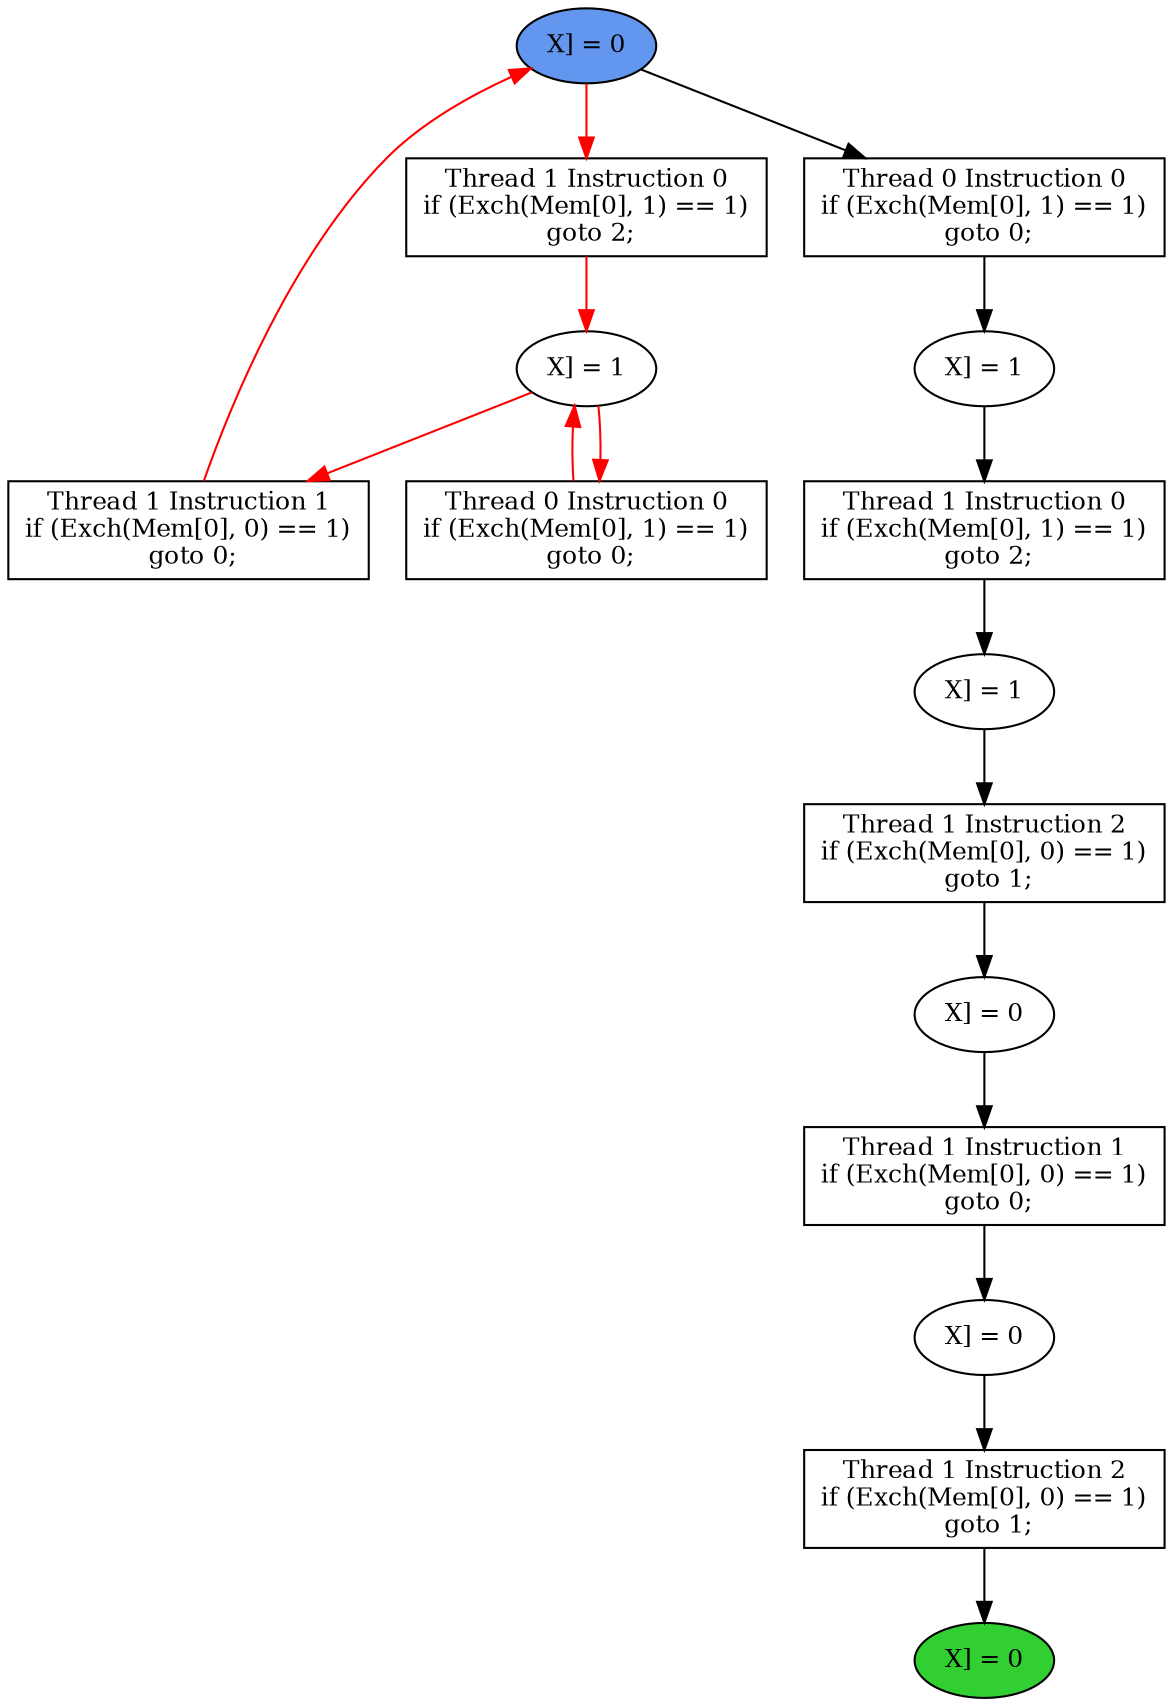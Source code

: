 digraph "graph" {
graph [fontsize=12]
node [fontsize=12]
edge [fontsize=12]
rankdir=TB;
"N24" -> "N23" [uuid = "<A0, S4>", color = "#ff0000", fontcolor = "#ffffff", style = "solid", label = "", dir = "forward", weight = "1"]
"N16" -> "N15" [uuid = "<A1, S3>", color = "#000000", fontcolor = "#ffffff", style = "solid", label = "", dir = "forward", weight = "1"]
"N12" -> "N11" [uuid = "<A2, S2>", color = "#000000", fontcolor = "#ffffff", style = "solid", label = "", dir = "forward", weight = "1"]
"N25" -> "N21" [uuid = "<A3, START>", color = "#ff0000", fontcolor = "#ffffff", style = "solid", label = "", dir = "back", weight = "1"]
"N10" -> "N9" [uuid = "<A4, END>", color = "#000000", fontcolor = "#ffffff", style = "solid", label = "", dir = "forward", weight = "1"]
"N14" -> "N13" [uuid = "<A5, S1>", color = "#000000", fontcolor = "#ffffff", style = "solid", label = "", dir = "forward", weight = "1"]
"N18" -> "N17" [uuid = "<A6, S0>", color = "#000000", fontcolor = "#ffffff", style = "solid", label = "", dir = "forward", weight = "1"]
"N23" -> "N22" [uuid = "<A7, S4>", color = "#ff0000", fontcolor = "#ffffff", style = "solid", label = "", dir = "back", weight = "1"]
"N25" -> "N24" [uuid = "<A0, START>", color = "#ff0000", fontcolor = "#ffffff", style = "solid", label = "", dir = "forward", weight = "1"]
"N17" -> "N16" [uuid = "<A1, S0>", color = "#000000", fontcolor = "#ffffff", style = "solid", label = "", dir = "forward", weight = "1"]
"N13" -> "N12" [uuid = "<A2, S1>", color = "#000000", fontcolor = "#ffffff", style = "solid", label = "", dir = "forward", weight = "1"]
"N23" -> "N21" [uuid = "<A3, S4>", color = "#ff0000", fontcolor = "#ffffff", style = "solid", label = "", dir = "forward", weight = "1"]
"N11" -> "N10" [uuid = "<A4, S2>", color = "#000000", fontcolor = "#ffffff", style = "solid", label = "", dir = "forward", weight = "1"]
"N15" -> "N14" [uuid = "<A5, S3>", color = "#000000", fontcolor = "#ffffff", style = "solid", label = "", dir = "forward", weight = "1"]
"N25" -> "N18" [uuid = "<A6, START>", color = "#000000", fontcolor = "#ffffff", style = "solid", label = "", dir = "forward", weight = "1"]
"N23" -> "N22" [uuid = "<A7, S4>", color = "#ff0000", fontcolor = "#ffffff", style = "solid", label = "", dir = "forward", weight = "1"]
"N9" [uuid="END", label="X] = 0", fillcolor = "#31cf31", fontcolor = "#000000", shape = "ellipse", style = "filled, solid"]
"N10" [uuid="A4", label="Thread 1 Instruction 2
if (Exch(Mem[0], 0) == 1)
 goto 1;", fillcolor = "#ffffff", fontcolor = "#000000", shape = "box", style = "filled, solid"]
"N11" [uuid="S2", label="X] = 0", fillcolor = "#ffffff", fontcolor = "#000000", shape = "ellipse", style = "filled, solid"]
"N12" [uuid="A2", label="Thread 1 Instruction 1
if (Exch(Mem[0], 0) == 1)
 goto 0;", fillcolor = "#ffffff", fontcolor = "#000000", shape = "box", style = "filled, solid"]
"N13" [uuid="S1", label="X] = 0", fillcolor = "#ffffff", fontcolor = "#000000", shape = "ellipse", style = "filled, solid"]
"N14" [uuid="A5", label="Thread 1 Instruction 2
if (Exch(Mem[0], 0) == 1)
 goto 1;", fillcolor = "#ffffff", fontcolor = "#000000", shape = "box", style = "filled, solid"]
"N15" [uuid="S3", label="X] = 1", fillcolor = "#ffffff", fontcolor = "#000000", shape = "ellipse", style = "filled, solid"]
"N16" [uuid="A1", label="Thread 1 Instruction 0
if (Exch(Mem[0], 1) == 1)
 goto 2;", fillcolor = "#ffffff", fontcolor = "#000000", shape = "box", style = "filled, solid"]
"N17" [uuid="S0", label="X] = 1", fillcolor = "#ffffff", fontcolor = "#000000", shape = "ellipse", style = "filled, solid"]
"N18" [uuid="A6", label="Thread 0 Instruction 0
if (Exch(Mem[0], 1) == 1)
 goto 0;", fillcolor = "#ffffff", fontcolor = "#000000", shape = "box", style = "filled, solid"]
"N21" [uuid="A3", label="Thread 1 Instruction 1
if (Exch(Mem[0], 0) == 1)
 goto 0;", fillcolor = "#ffffff", fontcolor = "#000000", shape = "box", style = "filled, solid"]
"N22" [uuid="A7", label="Thread 0 Instruction 0
if (Exch(Mem[0], 1) == 1)
 goto 0;", fillcolor = "#ffffff", fontcolor = "#000000", shape = "box", style = "filled, solid"]
"N23" [uuid="S4", label="X] = 1", fillcolor = "#ffffff", fontcolor = "#000000", shape = "ellipse", style = "filled, solid"]
"N24" [uuid="A0", label="Thread 1 Instruction 0
if (Exch(Mem[0], 1) == 1)
 goto 2;", fillcolor = "#ffffff", fontcolor = "#000000", shape = "box", style = "filled, solid"]
"N25" [uuid="START", label="X] = 0", fillcolor = "#6396ef", fontcolor = "#000000", shape = "ellipse", style = "filled, solid"]
}